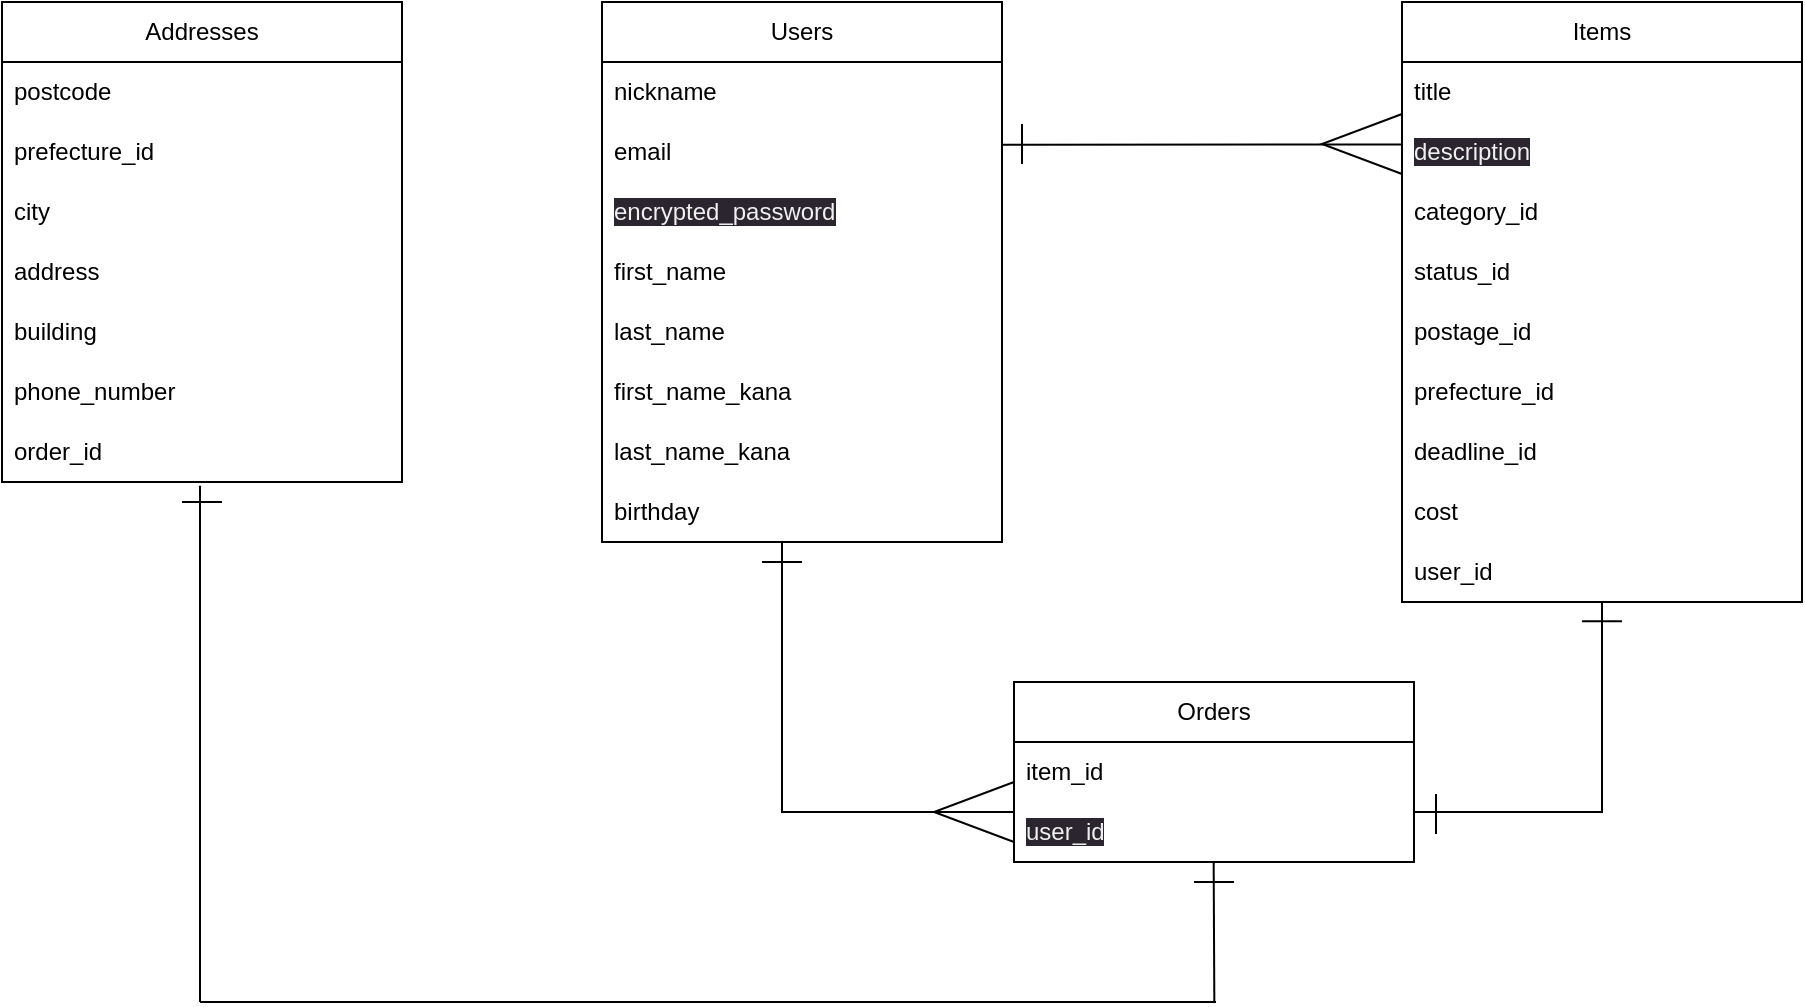 <mxfile>
    <diagram id="XvNCRZxDfjN5XQv4PcP4" name="ページ1">
        <mxGraphModel dx="1887" dy="953" grid="1" gridSize="10" guides="1" tooltips="1" connect="1" arrows="1" fold="1" page="1" pageScale="1" pageWidth="1169" pageHeight="827" math="0" shadow="0">
            <root>
                <mxCell id="0"/>
                <mxCell id="1" parent="0"/>
                <mxCell id="3" value="Users" style="swimlane;fontStyle=0;childLayout=stackLayout;horizontal=1;startSize=30;horizontalStack=0;resizeParent=1;resizeParentMax=0;resizeLast=0;collapsible=1;marginBottom=0;whiteSpace=wrap;html=1;" parent="1" vertex="1">
                    <mxGeometry x="-740" y="260" width="200" height="270" as="geometry">
                        <mxRectangle x="-600" y="390" width="70" height="30" as="alternateBounds"/>
                    </mxGeometry>
                </mxCell>
                <mxCell id="4" value="nickname" style="text;strokeColor=none;fillColor=none;align=left;verticalAlign=middle;spacingLeft=4;spacingRight=4;overflow=hidden;points=[[0,0.5],[1,0.5]];portConstraint=eastwest;rotatable=0;whiteSpace=wrap;html=1;" parent="3" vertex="1">
                    <mxGeometry y="30" width="200" height="30" as="geometry"/>
                </mxCell>
                <mxCell id="5" value="email" style="text;strokeColor=none;fillColor=none;align=left;verticalAlign=middle;spacingLeft=4;spacingRight=4;overflow=hidden;points=[[0,0.5],[1,0.5]];portConstraint=eastwest;rotatable=0;whiteSpace=wrap;html=1;" parent="3" vertex="1">
                    <mxGeometry y="60" width="200" height="30" as="geometry"/>
                </mxCell>
                <mxCell id="9" value="&lt;span style=&quot;color: rgb(240, 240, 240); font-family: Helvetica; font-size: 12px; font-style: normal; font-variant-ligatures: normal; font-variant-caps: normal; font-weight: 400; letter-spacing: normal; orphans: 2; text-align: left; text-indent: 0px; text-transform: none; widows: 2; word-spacing: 0px; -webkit-text-stroke-width: 0px; background-color: rgb(42, 37, 47); text-decoration-thickness: initial; text-decoration-style: initial; text-decoration-color: initial; float: none; display: inline !important;&quot;&gt;encrypted_password&lt;/span&gt;&lt;br&gt;" style="text;strokeColor=none;fillColor=none;align=left;verticalAlign=middle;spacingLeft=4;spacingRight=4;overflow=hidden;points=[[0,0.5],[1,0.5]];portConstraint=eastwest;rotatable=0;whiteSpace=wrap;html=1;" parent="3" vertex="1">
                    <mxGeometry y="90" width="200" height="30" as="geometry"/>
                </mxCell>
                <mxCell id="12" value="first_name" style="text;strokeColor=none;fillColor=none;align=left;verticalAlign=middle;spacingLeft=4;spacingRight=4;overflow=hidden;points=[[0,0.5],[1,0.5]];portConstraint=eastwest;rotatable=0;whiteSpace=wrap;html=1;" parent="3" vertex="1">
                    <mxGeometry y="120" width="200" height="30" as="geometry"/>
                </mxCell>
                <mxCell id="14" value="last_name" style="text;strokeColor=none;fillColor=none;align=left;verticalAlign=middle;spacingLeft=4;spacingRight=4;overflow=hidden;points=[[0,0.5],[1,0.5]];portConstraint=eastwest;rotatable=0;whiteSpace=wrap;html=1;" parent="3" vertex="1">
                    <mxGeometry y="150" width="200" height="30" as="geometry"/>
                </mxCell>
                <mxCell id="15" value="first_name_kana" style="text;strokeColor=none;fillColor=none;align=left;verticalAlign=middle;spacingLeft=4;spacingRight=4;overflow=hidden;points=[[0,0.5],[1,0.5]];portConstraint=eastwest;rotatable=0;whiteSpace=wrap;html=1;" parent="3" vertex="1">
                    <mxGeometry y="180" width="200" height="30" as="geometry"/>
                </mxCell>
                <mxCell id="16" value="last_name_kana" style="text;strokeColor=none;fillColor=none;align=left;verticalAlign=middle;spacingLeft=4;spacingRight=4;overflow=hidden;points=[[0,0.5],[1,0.5]];portConstraint=eastwest;rotatable=0;whiteSpace=wrap;html=1;" parent="3" vertex="1">
                    <mxGeometry y="210" width="200" height="30" as="geometry"/>
                </mxCell>
                <mxCell id="145" value="birthday" style="text;strokeColor=none;fillColor=none;align=left;verticalAlign=middle;spacingLeft=4;spacingRight=4;overflow=hidden;points=[[0,0.5],[1,0.5]];portConstraint=eastwest;rotatable=0;whiteSpace=wrap;html=1;" parent="3" vertex="1">
                    <mxGeometry y="240" width="200" height="30" as="geometry"/>
                </mxCell>
                <mxCell id="28" value="Items" style="swimlane;fontStyle=0;childLayout=stackLayout;horizontal=1;startSize=30;horizontalStack=0;resizeParent=1;resizeParentMax=0;resizeLast=0;collapsible=1;marginBottom=0;whiteSpace=wrap;html=1;" parent="1" vertex="1">
                    <mxGeometry x="-340" y="260" width="200" height="300" as="geometry">
                        <mxRectangle x="-600" y="390" width="70" height="30" as="alternateBounds"/>
                    </mxGeometry>
                </mxCell>
                <mxCell id="30" value="title" style="text;strokeColor=none;fillColor=none;align=left;verticalAlign=middle;spacingLeft=4;spacingRight=4;overflow=hidden;points=[[0,0.5],[1,0.5]];portConstraint=eastwest;rotatable=0;whiteSpace=wrap;html=1;" parent="28" vertex="1">
                    <mxGeometry y="30" width="200" height="30" as="geometry"/>
                </mxCell>
                <mxCell id="32" value="&lt;span style=&quot;color: rgb(240, 240, 240); font-family: Helvetica; font-size: 12px; font-style: normal; font-variant-ligatures: normal; font-variant-caps: normal; font-weight: 400; letter-spacing: normal; orphans: 2; text-align: left; text-indent: 0px; text-transform: none; widows: 2; word-spacing: 0px; -webkit-text-stroke-width: 0px; background-color: rgb(42, 37, 47); text-decoration-thickness: initial; text-decoration-style: initial; text-decoration-color: initial; float: none; display: inline !important;&quot;&gt;description&lt;br&gt;&lt;/span&gt;" style="text;strokeColor=none;fillColor=none;align=left;verticalAlign=middle;spacingLeft=4;spacingRight=4;overflow=hidden;points=[[0,0.5],[1,0.5]];portConstraint=eastwest;rotatable=0;whiteSpace=wrap;html=1;" parent="28" vertex="1">
                    <mxGeometry y="60" width="200" height="30" as="geometry"/>
                </mxCell>
                <mxCell id="155" value="category_id" style="text;strokeColor=none;fillColor=none;align=left;verticalAlign=middle;spacingLeft=4;spacingRight=4;overflow=hidden;points=[[0,0.5],[1,0.5]];portConstraint=eastwest;rotatable=0;whiteSpace=wrap;html=1;" parent="28" vertex="1">
                    <mxGeometry y="90" width="200" height="30" as="geometry"/>
                </mxCell>
                <mxCell id="156" value="status_id" style="text;strokeColor=none;fillColor=none;align=left;verticalAlign=middle;spacingLeft=4;spacingRight=4;overflow=hidden;points=[[0,0.5],[1,0.5]];portConstraint=eastwest;rotatable=0;whiteSpace=wrap;html=1;" parent="28" vertex="1">
                    <mxGeometry y="120" width="200" height="30" as="geometry"/>
                </mxCell>
                <mxCell id="157" value="postage_id" style="text;strokeColor=none;fillColor=none;align=left;verticalAlign=middle;spacingLeft=4;spacingRight=4;overflow=hidden;points=[[0,0.5],[1,0.5]];portConstraint=eastwest;rotatable=0;whiteSpace=wrap;html=1;" parent="28" vertex="1">
                    <mxGeometry y="150" width="200" height="30" as="geometry"/>
                </mxCell>
                <mxCell id="158" value="prefecture_id" style="text;strokeColor=none;fillColor=none;align=left;verticalAlign=middle;spacingLeft=4;spacingRight=4;overflow=hidden;points=[[0,0.5],[1,0.5]];portConstraint=eastwest;rotatable=0;whiteSpace=wrap;html=1;" parent="28" vertex="1">
                    <mxGeometry y="180" width="200" height="30" as="geometry"/>
                </mxCell>
                <mxCell id="159" value="deadline_id" style="text;strokeColor=none;fillColor=none;align=left;verticalAlign=middle;spacingLeft=4;spacingRight=4;overflow=hidden;points=[[0,0.5],[1,0.5]];portConstraint=eastwest;rotatable=0;whiteSpace=wrap;html=1;" parent="28" vertex="1">
                    <mxGeometry y="210" width="200" height="30" as="geometry"/>
                </mxCell>
                <mxCell id="38" value="cost" style="text;strokeColor=none;fillColor=none;align=left;verticalAlign=middle;spacingLeft=4;spacingRight=4;overflow=hidden;points=[[0,0.5],[1,0.5]];portConstraint=eastwest;rotatable=0;whiteSpace=wrap;html=1;" parent="28" vertex="1">
                    <mxGeometry y="240" width="200" height="30" as="geometry"/>
                </mxCell>
                <mxCell id="136" value="user_id" style="text;strokeColor=none;fillColor=none;align=left;verticalAlign=middle;spacingLeft=4;spacingRight=4;overflow=hidden;points=[[0,0.5],[1,0.5]];portConstraint=eastwest;rotatable=0;whiteSpace=wrap;html=1;" parent="28" vertex="1">
                    <mxGeometry y="270" width="200" height="30" as="geometry"/>
                </mxCell>
                <mxCell id="59" value="Orders" style="swimlane;fontStyle=0;childLayout=stackLayout;horizontal=1;startSize=30;horizontalStack=0;resizeParent=1;resizeParentMax=0;resizeLast=0;collapsible=1;marginBottom=0;whiteSpace=wrap;html=1;" parent="1" vertex="1">
                    <mxGeometry x="-534" y="600" width="200" height="90" as="geometry">
                        <mxRectangle x="-600" y="390" width="70" height="30" as="alternateBounds"/>
                    </mxGeometry>
                </mxCell>
                <mxCell id="63" value="item_id" style="text;strokeColor=none;fillColor=none;align=left;verticalAlign=middle;spacingLeft=4;spacingRight=4;overflow=hidden;points=[[0,0.5],[1,0.5]];portConstraint=eastwest;rotatable=0;whiteSpace=wrap;html=1;" parent="59" vertex="1">
                    <mxGeometry y="30" width="200" height="30" as="geometry"/>
                </mxCell>
                <mxCell id="61" value="&lt;span style=&quot;color: rgb(240, 240, 240); font-family: Helvetica; font-size: 12px; font-style: normal; font-variant-ligatures: normal; font-variant-caps: normal; font-weight: 400; letter-spacing: normal; orphans: 2; text-align: left; text-indent: 0px; text-transform: none; widows: 2; word-spacing: 0px; -webkit-text-stroke-width: 0px; background-color: rgb(42, 37, 47); text-decoration-thickness: initial; text-decoration-style: initial; text-decoration-color: initial; float: none; display: inline !important;&quot;&gt;user_id&lt;br&gt;&lt;/span&gt;" style="text;strokeColor=none;fillColor=none;align=left;verticalAlign=middle;spacingLeft=4;spacingRight=4;overflow=hidden;points=[[0,0.5],[1,0.5]];portConstraint=eastwest;rotatable=0;whiteSpace=wrap;html=1;" parent="59" vertex="1">
                    <mxGeometry y="60" width="200" height="30" as="geometry"/>
                </mxCell>
                <mxCell id="90" value="" style="shape=partialRectangle;whiteSpace=wrap;html=1;bottom=0;right=0;fillColor=none;direction=north;" parent="1" vertex="1">
                    <mxGeometry x="-650" y="530" width="116" height="135" as="geometry"/>
                </mxCell>
                <mxCell id="91" value="" style="shape=partialRectangle;whiteSpace=wrap;html=1;bottom=0;right=0;fillColor=none;direction=west;" parent="1" vertex="1">
                    <mxGeometry x="-334" y="560" width="94" height="105" as="geometry"/>
                </mxCell>
                <mxCell id="98" value="" style="endArrow=none;html=1;" parent="1" edge="1">
                    <mxGeometry width="50" height="50" relative="1" as="geometry">
                        <mxPoint x="-660" y="540" as="sourcePoint"/>
                        <mxPoint x="-640" y="540" as="targetPoint"/>
                    </mxGeometry>
                </mxCell>
                <mxCell id="101" value="Addresses" style="swimlane;fontStyle=0;childLayout=stackLayout;horizontal=1;startSize=30;horizontalStack=0;resizeParent=1;resizeParentMax=0;resizeLast=0;collapsible=1;marginBottom=0;whiteSpace=wrap;html=1;" parent="1" vertex="1">
                    <mxGeometry x="-1040" y="260" width="200" height="240" as="geometry">
                        <mxRectangle x="-600" y="390" width="70" height="30" as="alternateBounds"/>
                    </mxGeometry>
                </mxCell>
                <mxCell id="111" value="postcode" style="text;strokeColor=none;fillColor=none;align=left;verticalAlign=middle;spacingLeft=4;spacingRight=4;overflow=hidden;points=[[0,0.5],[1,0.5]];portConstraint=eastwest;rotatable=0;whiteSpace=wrap;html=1;" parent="101" vertex="1">
                    <mxGeometry y="30" width="200" height="30" as="geometry"/>
                </mxCell>
                <mxCell id="153" value="prefecture_id" style="text;strokeColor=none;fillColor=none;align=left;verticalAlign=middle;spacingLeft=4;spacingRight=4;overflow=hidden;points=[[0,0.5],[1,0.5]];portConstraint=eastwest;rotatable=0;whiteSpace=wrap;html=1;" parent="101" vertex="1">
                    <mxGeometry y="60" width="200" height="30" as="geometry"/>
                </mxCell>
                <mxCell id="112" value="city" style="text;strokeColor=none;fillColor=none;align=left;verticalAlign=middle;spacingLeft=4;spacingRight=4;overflow=hidden;points=[[0,0.5],[1,0.5]];portConstraint=eastwest;rotatable=0;whiteSpace=wrap;html=1;" parent="101" vertex="1">
                    <mxGeometry y="90" width="200" height="30" as="geometry"/>
                </mxCell>
                <mxCell id="113" value="address" style="text;strokeColor=none;fillColor=none;align=left;verticalAlign=middle;spacingLeft=4;spacingRight=4;overflow=hidden;points=[[0,0.5],[1,0.5]];portConstraint=eastwest;rotatable=0;whiteSpace=wrap;html=1;" parent="101" vertex="1">
                    <mxGeometry y="120" width="200" height="30" as="geometry"/>
                </mxCell>
                <mxCell id="114" value="building" style="text;strokeColor=none;fillColor=none;align=left;verticalAlign=middle;spacingLeft=4;spacingRight=4;overflow=hidden;points=[[0,0.5],[1,0.5]];portConstraint=eastwest;rotatable=0;whiteSpace=wrap;html=1;" parent="101" vertex="1">
                    <mxGeometry y="150" width="200" height="30" as="geometry"/>
                </mxCell>
                <mxCell id="115" value="phone_number" style="text;strokeColor=none;fillColor=none;align=left;verticalAlign=middle;spacingLeft=4;spacingRight=4;overflow=hidden;points=[[0,0.5],[1,0.5]];portConstraint=eastwest;rotatable=0;whiteSpace=wrap;html=1;" parent="101" vertex="1">
                    <mxGeometry y="180" width="200" height="30" as="geometry"/>
                </mxCell>
                <mxCell id="119" value="order_id" style="text;strokeColor=none;fillColor=none;align=left;verticalAlign=middle;spacingLeft=4;spacingRight=4;overflow=hidden;points=[[0,0.5],[1,0.5]];portConstraint=eastwest;rotatable=0;whiteSpace=wrap;html=1;" parent="101" vertex="1">
                    <mxGeometry y="210" width="200" height="30" as="geometry"/>
                </mxCell>
                <mxCell id="121" value="" style="endArrow=none;html=1;exitX=1.01;exitY=0.378;exitDx=0;exitDy=0;entryX=0;entryY=0.374;entryDx=0;entryDy=0;exitPerimeter=0;entryPerimeter=0;" parent="1" target="32" edge="1">
                    <mxGeometry width="50" height="50" relative="1" as="geometry">
                        <mxPoint x="-540" y="331.34" as="sourcePoint"/>
                        <mxPoint x="-450.4" y="331.34" as="targetPoint"/>
                    </mxGeometry>
                </mxCell>
                <mxCell id="127" value="" style="triangle;whiteSpace=wrap;html=1;fillColor=none;direction=west;" parent="1" vertex="1">
                    <mxGeometry x="-380" y="316" width="40" height="30" as="geometry"/>
                </mxCell>
                <mxCell id="128" value="" style="endArrow=none;html=1;" parent="1" edge="1">
                    <mxGeometry width="50" height="50" relative="1" as="geometry">
                        <mxPoint x="-530" y="321" as="sourcePoint"/>
                        <mxPoint x="-530" y="341" as="targetPoint"/>
                        <Array as="points">
                            <mxPoint x="-530" y="328"/>
                        </Array>
                    </mxGeometry>
                </mxCell>
                <mxCell id="139" value="" style="endArrow=none;html=1;" parent="1" edge="1">
                    <mxGeometry width="50" height="50" relative="1" as="geometry">
                        <mxPoint x="-323" y="656" as="sourcePoint"/>
                        <mxPoint x="-323" y="676" as="targetPoint"/>
                        <Array as="points">
                            <mxPoint x="-323" y="663"/>
                        </Array>
                    </mxGeometry>
                </mxCell>
                <mxCell id="142" value="" style="endArrow=none;html=1;" parent="1" edge="1">
                    <mxGeometry width="50" height="50" relative="1" as="geometry">
                        <mxPoint x="-250" y="569.58" as="sourcePoint"/>
                        <mxPoint x="-230" y="569.58" as="targetPoint"/>
                    </mxGeometry>
                </mxCell>
                <mxCell id="143" value="" style="triangle;whiteSpace=wrap;html=1;fillColor=none;direction=west;" parent="1" vertex="1">
                    <mxGeometry x="-574" y="650" width="40" height="30" as="geometry"/>
                </mxCell>
                <mxCell id="148" value="" style="endArrow=none;html=1;" parent="1" edge="1">
                    <mxGeometry width="50" height="50" relative="1" as="geometry">
                        <mxPoint x="-941" y="760" as="sourcePoint"/>
                        <mxPoint x="-433" y="760" as="targetPoint"/>
                    </mxGeometry>
                </mxCell>
                <mxCell id="149" value="" style="endArrow=none;html=1;entryX=0.495;entryY=1.061;entryDx=0;entryDy=0;entryPerimeter=0;" parent="1" target="119" edge="1">
                    <mxGeometry width="50" height="50" relative="1" as="geometry">
                        <mxPoint x="-941" y="760" as="sourcePoint"/>
                        <mxPoint x="-950" y="480" as="targetPoint"/>
                    </mxGeometry>
                </mxCell>
                <mxCell id="150" value="" style="endArrow=none;html=1;entryX=0.495;entryY=1.061;entryDx=0;entryDy=0;entryPerimeter=0;" parent="1" edge="1">
                    <mxGeometry width="50" height="50" relative="1" as="geometry">
                        <mxPoint x="-433.83" y="760" as="sourcePoint"/>
                        <mxPoint x="-434.17" y="690.0" as="targetPoint"/>
                    </mxGeometry>
                </mxCell>
                <mxCell id="151" value="" style="endArrow=none;html=1;" parent="1" edge="1">
                    <mxGeometry width="50" height="50" relative="1" as="geometry">
                        <mxPoint x="-950" y="510" as="sourcePoint"/>
                        <mxPoint x="-930" y="510" as="targetPoint"/>
                    </mxGeometry>
                </mxCell>
                <mxCell id="152" value="" style="endArrow=none;html=1;" parent="1" edge="1">
                    <mxGeometry width="50" height="50" relative="1" as="geometry">
                        <mxPoint x="-444" y="700" as="sourcePoint"/>
                        <mxPoint x="-424" y="700" as="targetPoint"/>
                    </mxGeometry>
                </mxCell>
            </root>
        </mxGraphModel>
    </diagram>
</mxfile>